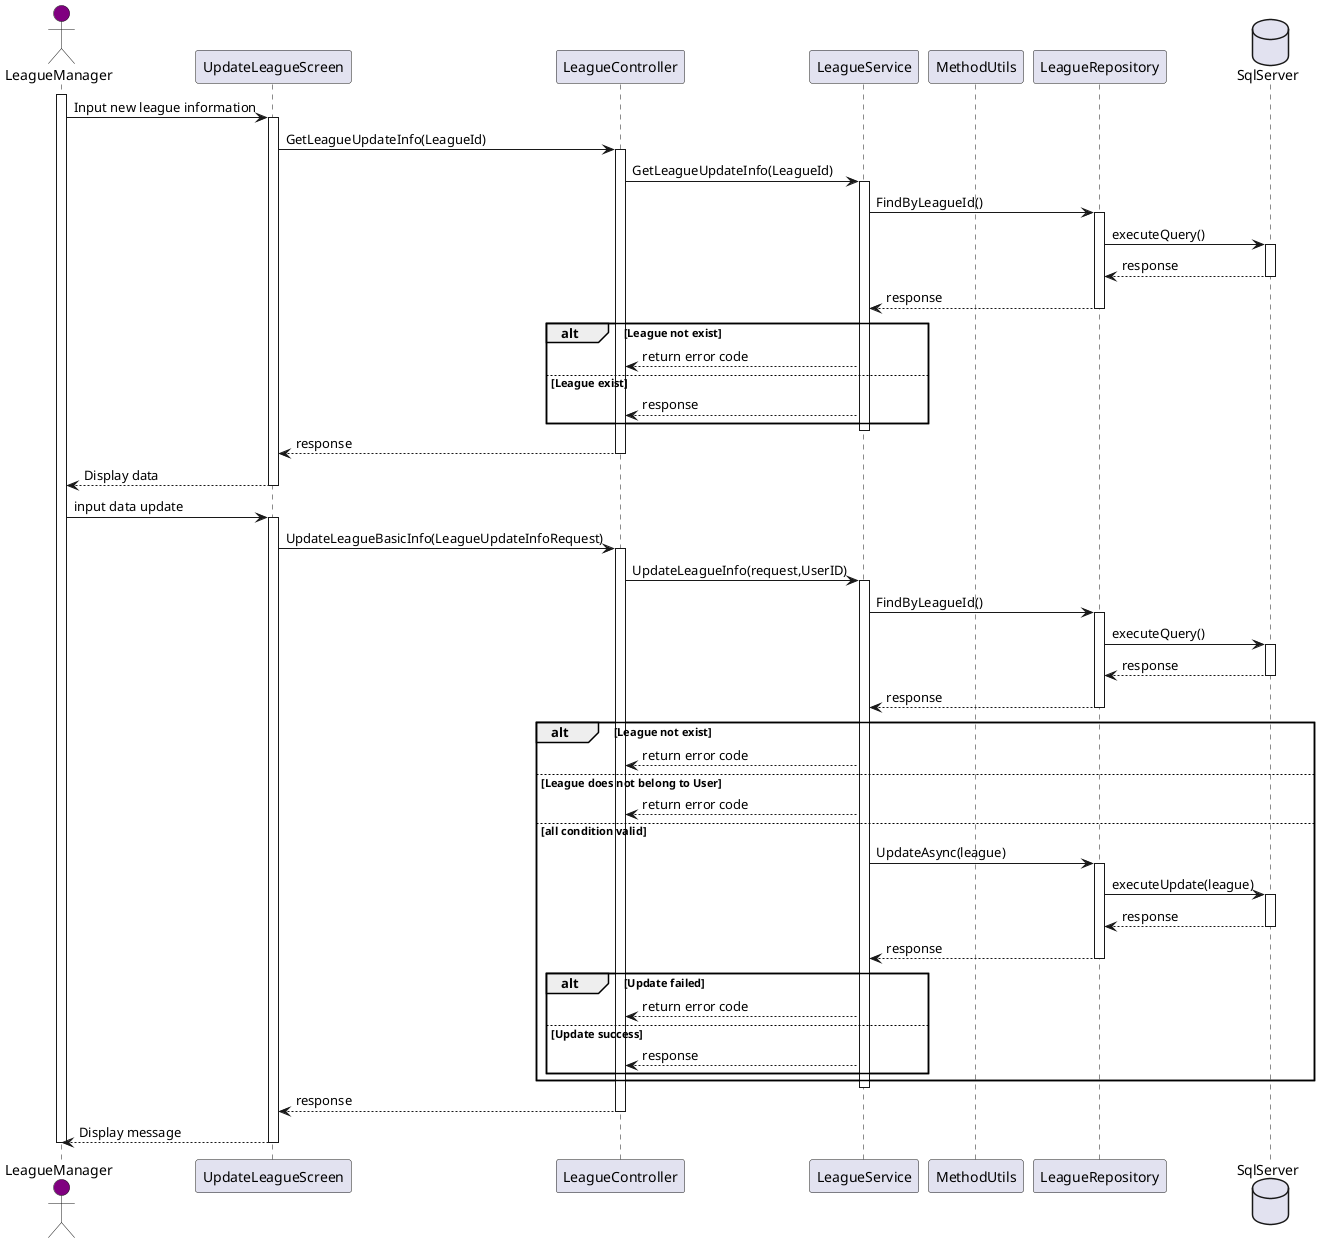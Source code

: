 @startuml Update League
actor LeagueManager #Purple
participant UpdateLeagueScreen
participant LeagueController
participant LeagueService
participant MethodUtils
participant LeagueRepository
database SqlServer

activate LeagueManager
    LeagueManager -> UpdateLeagueScreen: Input new league information
    activate UpdateLeagueScreen
        UpdateLeagueScreen -> LeagueController: GetLeagueUpdateInfo(LeagueId)
        activate LeagueController
            LeagueController -> LeagueService: GetLeagueUpdateInfo(LeagueId)
            activate LeagueService
                LeagueService -> LeagueRepository: FindByLeagueId()
                activate LeagueRepository
                    LeagueRepository -> SqlServer: executeQuery()
                    activate SqlServer
                        SqlServer --> LeagueRepository: response
                    deactivate SqlServer
                    LeagueRepository --> LeagueService: response
                deactivate LeagueRepository
                alt League not exist
                    LeagueService --> LeagueController: return error code 
                else League exist 
                    LeagueService --> LeagueController: response
                end
            deactivate LeagueService
            LeagueController --> UpdateLeagueScreen : response
        deactivate LeagueController
        UpdateLeagueScreen --> LeagueManager: Display data
    deactivate UpdateLeagueScreen
    LeagueManager -> UpdateLeagueScreen: input data update
    activate UpdateLeagueScreen
        UpdateLeagueScreen -> LeagueController: UpdateLeagueBasicInfo(LeagueUpdateInfoRequest)
        activate LeagueController
            LeagueController -> LeagueService: UpdateLeagueInfo(request,UserID)
            activate LeagueService
                LeagueService -> LeagueRepository: FindByLeagueId()
                activate LeagueRepository
                    LeagueRepository -> SqlServer: executeQuery()
                    activate SqlServer
                        SqlServer --> LeagueRepository: response
                    deactivate SqlServer
                    LeagueRepository --> LeagueService: response
                deactivate LeagueRepository
                alt League not exist
                    LeagueService --> LeagueController: return error code
                else League does not belong to User 
                    LeagueService --> LeagueController: return error code
                else all condition valid
                    LeagueService -> LeagueRepository: UpdateAsync(league)
                    activate LeagueRepository
                        LeagueRepository -> SqlServer: executeUpdate(league)
                        activate SqlServer
                            SqlServer --> LeagueRepository: response
                        deactivate SqlServer
                        LeagueRepository --> LeagueService: response
                    deactivate LeagueRepository
                    alt Update failed
                        LeagueService --> LeagueController: return error code
                    else Update success 
                        LeagueService --> LeagueController: response
                    end 
                end
            deactivate LeagueService
            LeagueController --> UpdateLeagueScreen: response
        deactivate LeagueController
        UpdateLeagueScreen --> LeagueManager: Display message
    deactivate UpdateLeagueScreen
deactivate LeagueManager
@enduml